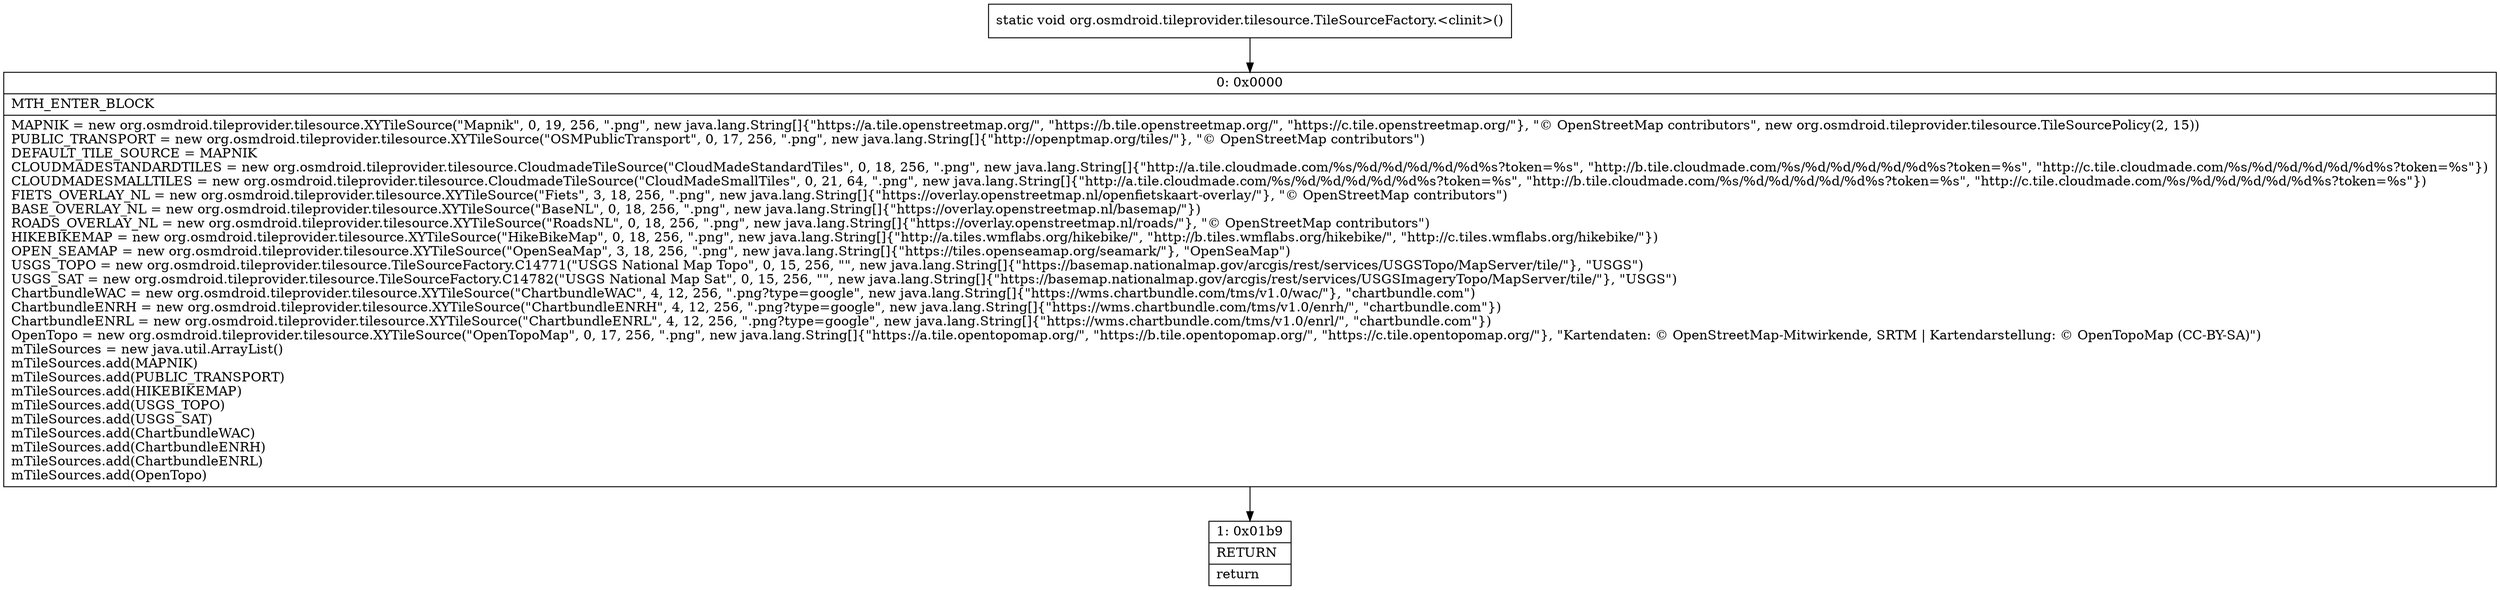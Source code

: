 digraph "CFG fororg.osmdroid.tileprovider.tilesource.TileSourceFactory.\<clinit\>()V" {
Node_0 [shape=record,label="{0\:\ 0x0000|MTH_ENTER_BLOCK\l|MAPNIK = new org.osmdroid.tileprovider.tilesource.XYTileSource(\"Mapnik\", 0, 19, 256, \".png\", new java.lang.String[]\{\"https:\/\/a.tile.openstreetmap.org\/\", \"https:\/\/b.tile.openstreetmap.org\/\", \"https:\/\/c.tile.openstreetmap.org\/\"\}, \"© OpenStreetMap contributors\", new org.osmdroid.tileprovider.tilesource.TileSourcePolicy(2, 15))\lPUBLIC_TRANSPORT = new org.osmdroid.tileprovider.tilesource.XYTileSource(\"OSMPublicTransport\", 0, 17, 256, \".png\", new java.lang.String[]\{\"http:\/\/openptmap.org\/tiles\/\"\}, \"© OpenStreetMap contributors\")\lDEFAULT_TILE_SOURCE = MAPNIK\lCLOUDMADESTANDARDTILES = new org.osmdroid.tileprovider.tilesource.CloudmadeTileSource(\"CloudMadeStandardTiles\", 0, 18, 256, \".png\", new java.lang.String[]\{\"http:\/\/a.tile.cloudmade.com\/%s\/%d\/%d\/%d\/%d\/%d%s?token=%s\", \"http:\/\/b.tile.cloudmade.com\/%s\/%d\/%d\/%d\/%d\/%d%s?token=%s\", \"http:\/\/c.tile.cloudmade.com\/%s\/%d\/%d\/%d\/%d\/%d%s?token=%s\"\})\lCLOUDMADESMALLTILES = new org.osmdroid.tileprovider.tilesource.CloudmadeTileSource(\"CloudMadeSmallTiles\", 0, 21, 64, \".png\", new java.lang.String[]\{\"http:\/\/a.tile.cloudmade.com\/%s\/%d\/%d\/%d\/%d\/%d%s?token=%s\", \"http:\/\/b.tile.cloudmade.com\/%s\/%d\/%d\/%d\/%d\/%d%s?token=%s\", \"http:\/\/c.tile.cloudmade.com\/%s\/%d\/%d\/%d\/%d\/%d%s?token=%s\"\})\lFIETS_OVERLAY_NL = new org.osmdroid.tileprovider.tilesource.XYTileSource(\"Fiets\", 3, 18, 256, \".png\", new java.lang.String[]\{\"https:\/\/overlay.openstreetmap.nl\/openfietskaart\-overlay\/\"\}, \"© OpenStreetMap contributors\")\lBASE_OVERLAY_NL = new org.osmdroid.tileprovider.tilesource.XYTileSource(\"BaseNL\", 0, 18, 256, \".png\", new java.lang.String[]\{\"https:\/\/overlay.openstreetmap.nl\/basemap\/\"\})\lROADS_OVERLAY_NL = new org.osmdroid.tileprovider.tilesource.XYTileSource(\"RoadsNL\", 0, 18, 256, \".png\", new java.lang.String[]\{\"https:\/\/overlay.openstreetmap.nl\/roads\/\"\}, \"© OpenStreetMap contributors\")\lHIKEBIKEMAP = new org.osmdroid.tileprovider.tilesource.XYTileSource(\"HikeBikeMap\", 0, 18, 256, \".png\", new java.lang.String[]\{\"http:\/\/a.tiles.wmflabs.org\/hikebike\/\", \"http:\/\/b.tiles.wmflabs.org\/hikebike\/\", \"http:\/\/c.tiles.wmflabs.org\/hikebike\/\"\})\lOPEN_SEAMAP = new org.osmdroid.tileprovider.tilesource.XYTileSource(\"OpenSeaMap\", 3, 18, 256, \".png\", new java.lang.String[]\{\"https:\/\/tiles.openseamap.org\/seamark\/\"\}, \"OpenSeaMap\")\lUSGS_TOPO = new org.osmdroid.tileprovider.tilesource.TileSourceFactory.C14771(\"USGS National Map Topo\", 0, 15, 256, \"\", new java.lang.String[]\{\"https:\/\/basemap.nationalmap.gov\/arcgis\/rest\/services\/USGSTopo\/MapServer\/tile\/\"\}, \"USGS\")\lUSGS_SAT = new org.osmdroid.tileprovider.tilesource.TileSourceFactory.C14782(\"USGS National Map Sat\", 0, 15, 256, \"\", new java.lang.String[]\{\"https:\/\/basemap.nationalmap.gov\/arcgis\/rest\/services\/USGSImageryTopo\/MapServer\/tile\/\"\}, \"USGS\")\lChartbundleWAC = new org.osmdroid.tileprovider.tilesource.XYTileSource(\"ChartbundleWAC\", 4, 12, 256, \".png?type=google\", new java.lang.String[]\{\"https:\/\/wms.chartbundle.com\/tms\/v1.0\/wac\/\"\}, \"chartbundle.com\")\lChartbundleENRH = new org.osmdroid.tileprovider.tilesource.XYTileSource(\"ChartbundleENRH\", 4, 12, 256, \".png?type=google\", new java.lang.String[]\{\"https:\/\/wms.chartbundle.com\/tms\/v1.0\/enrh\/\", \"chartbundle.com\"\})\lChartbundleENRL = new org.osmdroid.tileprovider.tilesource.XYTileSource(\"ChartbundleENRL\", 4, 12, 256, \".png?type=google\", new java.lang.String[]\{\"https:\/\/wms.chartbundle.com\/tms\/v1.0\/enrl\/\", \"chartbundle.com\"\})\lOpenTopo = new org.osmdroid.tileprovider.tilesource.XYTileSource(\"OpenTopoMap\", 0, 17, 256, \".png\", new java.lang.String[]\{\"https:\/\/a.tile.opentopomap.org\/\", \"https:\/\/b.tile.opentopomap.org\/\", \"https:\/\/c.tile.opentopomap.org\/\"\}, \"Kartendaten: © OpenStreetMap\-Mitwirkende, SRTM \| Kartendarstellung: © OpenTopoMap (CC\-BY\-SA)\")\lmTileSources = new java.util.ArrayList()\lmTileSources.add(MAPNIK)\lmTileSources.add(PUBLIC_TRANSPORT)\lmTileSources.add(HIKEBIKEMAP)\lmTileSources.add(USGS_TOPO)\lmTileSources.add(USGS_SAT)\lmTileSources.add(ChartbundleWAC)\lmTileSources.add(ChartbundleENRH)\lmTileSources.add(ChartbundleENRL)\lmTileSources.add(OpenTopo)\l}"];
Node_1 [shape=record,label="{1\:\ 0x01b9|RETURN\l|return\l}"];
MethodNode[shape=record,label="{static void org.osmdroid.tileprovider.tilesource.TileSourceFactory.\<clinit\>() }"];
MethodNode -> Node_0;
Node_0 -> Node_1;
}

